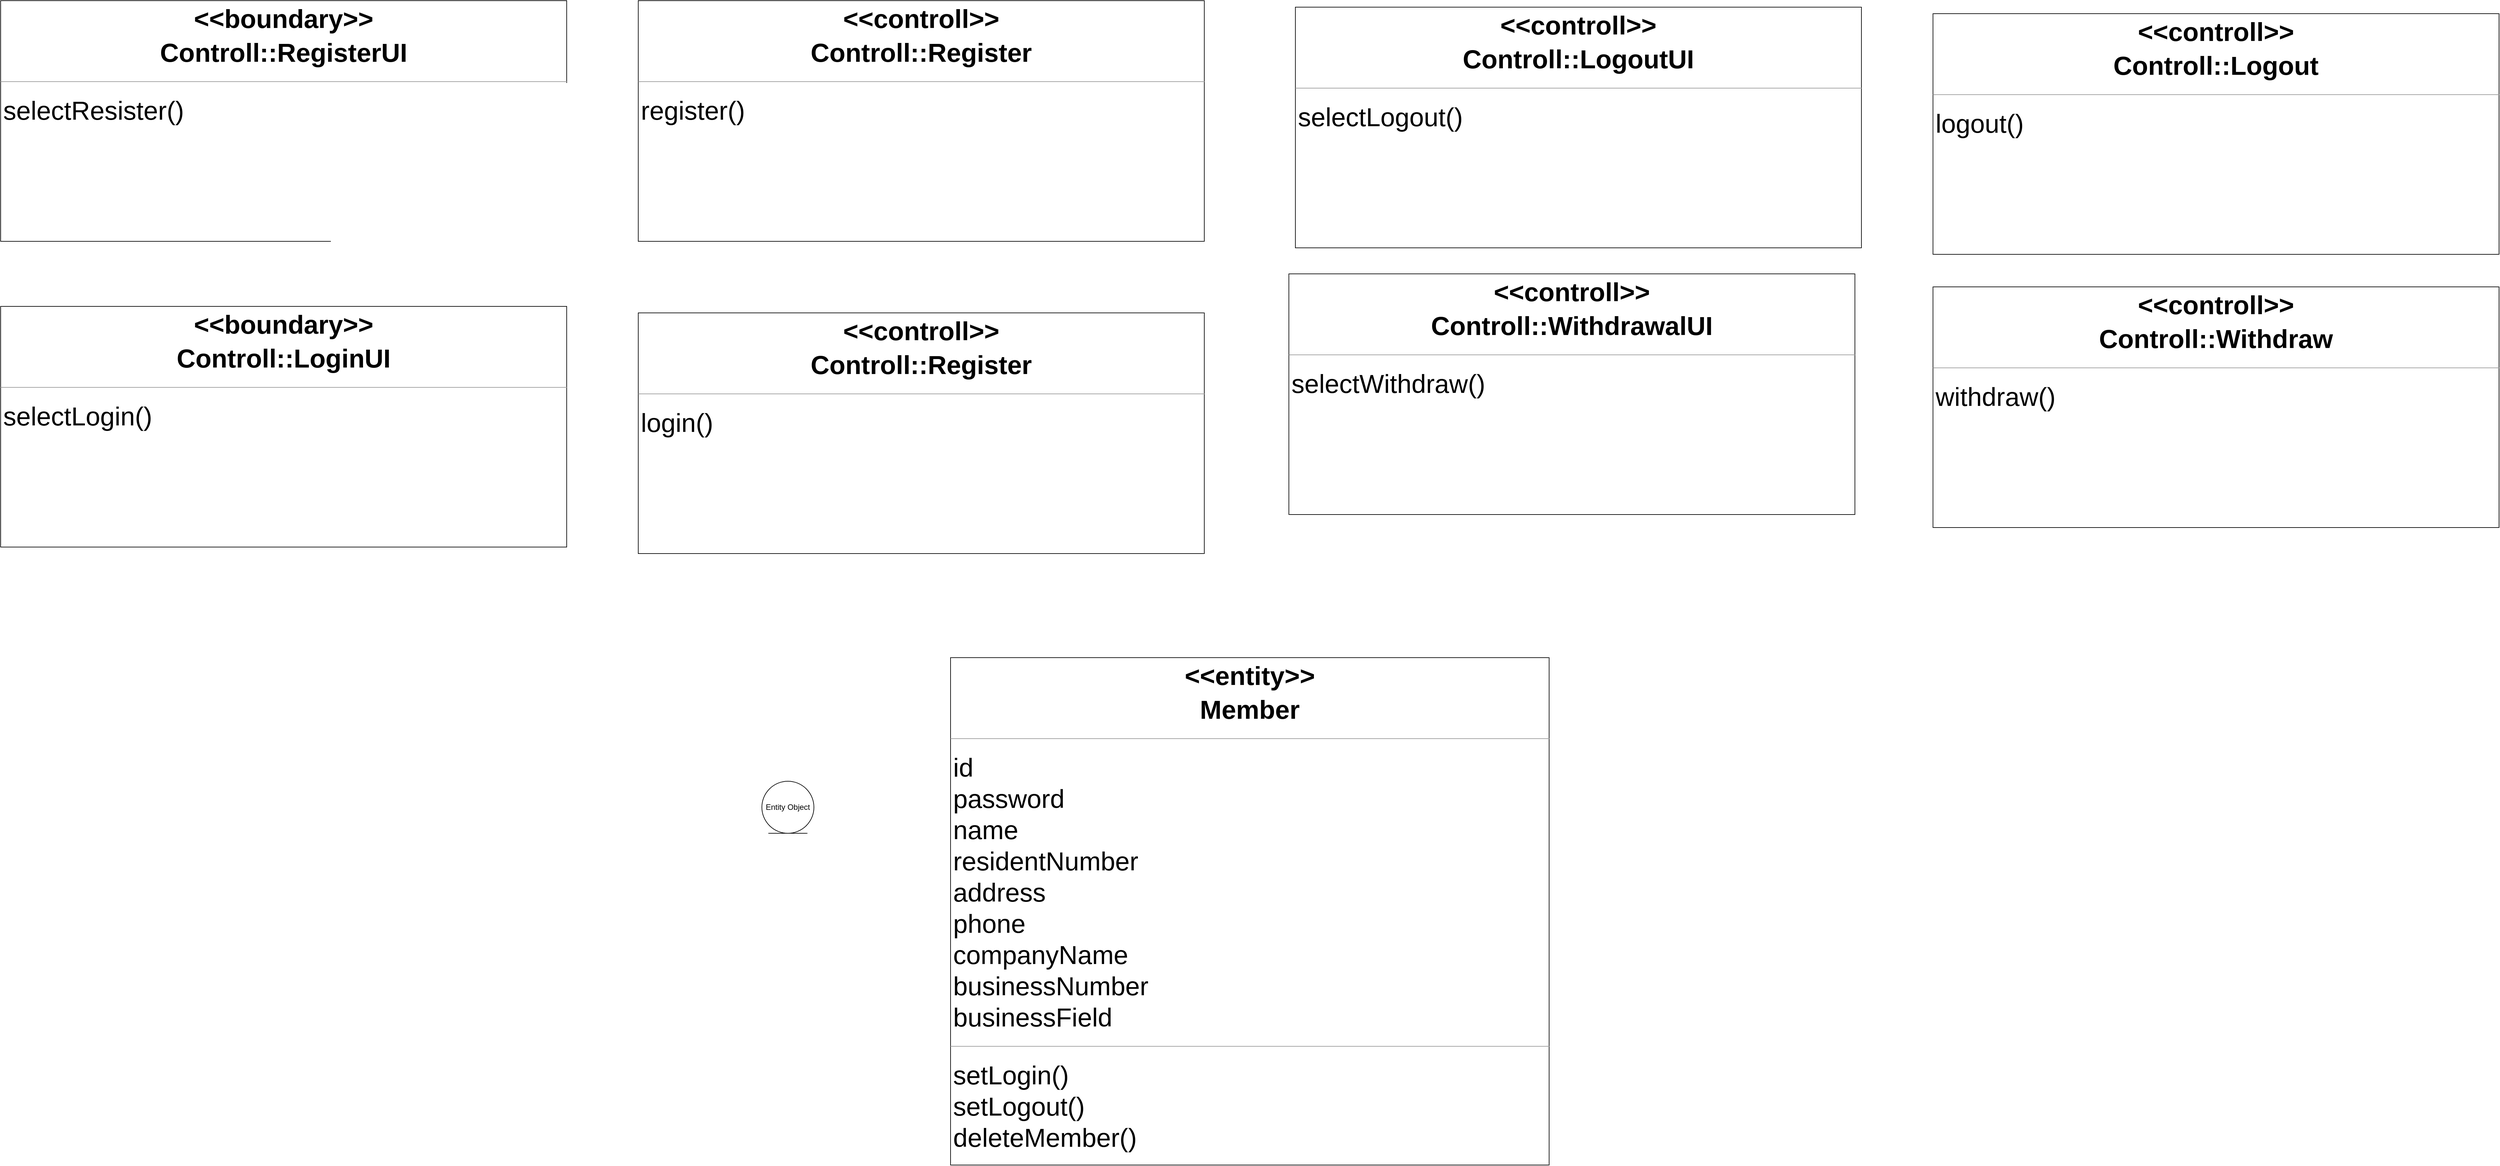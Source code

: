 <mxfile version="21.2.8" type="device">
  <diagram id="C5RBs43oDa-KdzZeNtuy" name="Page-1">
    <mxGraphModel dx="3003" dy="3075" grid="1" gridSize="10" guides="1" tooltips="1" connect="1" arrows="1" fold="1" page="1" pageScale="1" pageWidth="827" pageHeight="1169" math="0" shadow="0">
      <root>
        <mxCell id="WIyWlLk6GJQsqaUBKTNV-0" />
        <mxCell id="WIyWlLk6GJQsqaUBKTNV-1" parent="WIyWlLk6GJQsqaUBKTNV-0" />
        <mxCell id="TTDjhxrWsNiH2mOFPJnT-5" value="&lt;p style=&quot;margin: 4px 0px 0px; text-align: center; font-size: 40px;&quot;&gt;&lt;b style=&quot;&quot;&gt;&lt;font style=&quot;font-size: 40px;&quot;&gt;&amp;lt;&amp;lt;entity&amp;gt;&amp;gt;&lt;/font&gt;&lt;/b&gt;&lt;/p&gt;&lt;p style=&quot;margin: 4px 0px 0px; text-align: center; font-size: 40px;&quot;&gt;&lt;b style=&quot;&quot;&gt;&lt;font style=&quot;font-size: 40px;&quot;&gt;Member&lt;/font&gt;&lt;/b&gt;&lt;/p&gt;&lt;hr style=&quot;font-size: 40px;&quot; size=&quot;1&quot;&gt;&lt;p style=&quot;border-color: var(--border-color); margin: 0px 0px 0px 4px; font-size: 40px;&quot;&gt;&lt;font style=&quot;font-size: 40px;&quot;&gt;id&lt;/font&gt;&lt;/p&gt;&lt;p style=&quot;border-color: var(--border-color); margin: 0px 0px 0px 4px; font-size: 40px;&quot;&gt;&lt;span style=&quot;border-color: var(--border-color);&quot;&gt;&lt;font style=&quot;font-size: 40px;&quot;&gt;password&lt;/font&gt;&lt;/span&gt;&lt;/p&gt;&lt;p style=&quot;border-color: var(--border-color); margin: 0px 0px 0px 4px; font-size: 40px;&quot;&gt;&lt;span style=&quot;border-color: var(--border-color);&quot;&gt;&lt;font style=&quot;font-size: 40px;&quot;&gt;name&lt;/font&gt;&lt;/span&gt;&lt;/p&gt;&lt;p style=&quot;border-color: var(--border-color); margin: 0px 0px 0px 4px; font-size: 40px;&quot;&gt;&lt;span style=&quot;border-color: var(--border-color);&quot;&gt;&lt;font style=&quot;font-size: 40px;&quot;&gt;residentNumber&lt;/font&gt;&lt;/span&gt;&lt;/p&gt;&lt;p style=&quot;border-color: var(--border-color); margin: 0px 0px 0px 4px; font-size: 40px;&quot;&gt;&lt;span style=&quot;border-color: var(--border-color);&quot;&gt;&lt;font style=&quot;font-size: 40px;&quot;&gt;address&lt;/font&gt;&lt;/span&gt;&lt;/p&gt;&lt;p style=&quot;border-color: var(--border-color); margin: 0px 0px 0px 4px; font-size: 40px;&quot;&gt;&lt;span style=&quot;border-color: var(--border-color);&quot;&gt;&lt;font style=&quot;font-size: 40px;&quot;&gt;phone&lt;/font&gt;&lt;/span&gt;&lt;/p&gt;&lt;p style=&quot;border-color: var(--border-color); margin: 0px 0px 0px 4px; font-size: 40px;&quot;&gt;&lt;span style=&quot;border-color: var(--border-color);&quot;&gt;&lt;font style=&quot;font-size: 40px;&quot;&gt;companyName&lt;/font&gt;&lt;/span&gt;&lt;/p&gt;&lt;p style=&quot;border-color: var(--border-color); margin: 0px 0px 0px 4px; font-size: 40px;&quot;&gt;&lt;span style=&quot;border-color: var(--border-color);&quot;&gt;&lt;font style=&quot;font-size: 40px;&quot;&gt;businessNumber&lt;/font&gt;&lt;/span&gt;&lt;/p&gt;&lt;p style=&quot;border-color: var(--border-color); margin: 0px 0px 0px 4px; font-size: 40px;&quot;&gt;&lt;span style=&quot;border-color: var(--border-color);&quot;&gt;&lt;font style=&quot;font-size: 40px;&quot;&gt;businessField&lt;/font&gt;&lt;/span&gt;&lt;/p&gt;&lt;hr style=&quot;font-size: 40px;&quot; size=&quot;1&quot;&gt;&lt;p style=&quot;margin: 0px 0px 0px 4px; font-size: 40px;&quot;&gt;&lt;font style=&quot;font-size: 40px;&quot;&gt;setLogin()&lt;/font&gt;&lt;/p&gt;&lt;p style=&quot;margin: 0px 0px 0px 4px; font-size: 40px;&quot;&gt;&lt;font style=&quot;font-size: 40px;&quot;&gt;setLogout()&lt;/font&gt;&lt;/p&gt;&lt;p style=&quot;margin: 0px 0px 0px 4px; font-size: 40px;&quot;&gt;&lt;font style=&quot;font-size: 40px;&quot;&gt;deleteMember()&lt;/font&gt;&lt;/p&gt;" style="verticalAlign=top;align=left;overflow=fill;fontSize=12;fontFamily=Helvetica;html=1;whiteSpace=wrap;" parent="WIyWlLk6GJQsqaUBKTNV-1" vertex="1">
          <mxGeometry x="2750" y="2000" width="920" height="780" as="geometry" />
        </mxCell>
        <mxCell id="TTDjhxrWsNiH2mOFPJnT-6" value="Control Object" style="ellipse;shape=umlControl;whiteSpace=wrap;html=1;" parent="WIyWlLk6GJQsqaUBKTNV-1" vertex="1">
          <mxGeometry x="3010" y="1640" width="60" height="65" as="geometry" />
        </mxCell>
        <mxCell id="TTDjhxrWsNiH2mOFPJnT-7" value="Boundary Object" style="shape=umlBoundary;whiteSpace=wrap;html=1;" parent="WIyWlLk6GJQsqaUBKTNV-1" vertex="1">
          <mxGeometry x="2010" y="1645" width="70" height="60" as="geometry" />
        </mxCell>
        <mxCell id="TTDjhxrWsNiH2mOFPJnT-9" value="Entity Object" style="ellipse;shape=umlEntity;whiteSpace=wrap;html=1;" parent="WIyWlLk6GJQsqaUBKTNV-1" vertex="1">
          <mxGeometry x="2460" y="2190" width="80" height="80" as="geometry" />
        </mxCell>
        <mxCell id="xT75n4aC4hPQkBySnX-0-0" value="&lt;p style=&quot;margin: 4px 0px 0px; text-align: center; font-size: 40px;&quot;&gt;&lt;b style=&quot;&quot;&gt;&lt;font style=&quot;font-size: 40px;&quot;&gt;&amp;lt;&amp;lt;boundary&amp;gt;&amp;gt;&lt;/font&gt;&lt;/b&gt;&lt;/p&gt;&lt;p style=&quot;margin: 4px 0px 0px; text-align: center; font-size: 40px;&quot;&gt;&lt;b style=&quot;&quot;&gt;&lt;font style=&quot;font-size: 40px;&quot;&gt;Controll::RegisterUI&lt;/font&gt;&lt;/b&gt;&lt;/p&gt;&lt;hr style=&quot;font-size: 40px;&quot; size=&quot;1&quot;&gt;&lt;p style=&quot;margin: 0px 0px 0px 4px; font-size: 40px;&quot;&gt;&lt;/p&gt;&lt;p style=&quot;margin: 0px 0px 0px 4px; font-size: 40px;&quot;&gt;&lt;font style=&quot;font-size: 40px;&quot;&gt;selectResister()&lt;/font&gt;&lt;/p&gt;&lt;p style=&quot;margin: 0px 0px 0px 4px; font-size: 40px;&quot;&gt;&lt;br&gt;&lt;/p&gt;" style="verticalAlign=top;align=left;overflow=fill;fontSize=12;fontFamily=Helvetica;html=1;whiteSpace=wrap;" vertex="1" parent="WIyWlLk6GJQsqaUBKTNV-1">
          <mxGeometry x="1290" y="990" width="870" height="370" as="geometry" />
        </mxCell>
        <mxCell id="xT75n4aC4hPQkBySnX-0-1" value="&lt;p style=&quot;margin: 4px 0px 0px; text-align: center; font-size: 40px;&quot;&gt;&lt;b style=&quot;&quot;&gt;&lt;font style=&quot;font-size: 40px;&quot;&gt;&amp;lt;&amp;lt;controll&amp;gt;&amp;gt;&lt;/font&gt;&lt;/b&gt;&lt;/p&gt;&lt;p style=&quot;margin: 4px 0px 0px; text-align: center; font-size: 40px;&quot;&gt;&lt;b style=&quot;&quot;&gt;&lt;font style=&quot;font-size: 40px;&quot;&gt;Controll::Register&lt;/font&gt;&lt;/b&gt;&lt;/p&gt;&lt;hr style=&quot;font-size: 40px;&quot; size=&quot;1&quot;&gt;&lt;p style=&quot;margin: 0px 0px 0px 4px; font-size: 40px;&quot;&gt;&lt;/p&gt;&lt;p style=&quot;margin: 0px 0px 0px 4px; font-size: 40px;&quot;&gt;&lt;font style=&quot;font-size: 40px;&quot;&gt;register()&lt;/font&gt;&lt;/p&gt;" style="verticalAlign=top;align=left;overflow=fill;fontSize=12;fontFamily=Helvetica;html=1;whiteSpace=wrap;" vertex="1" parent="WIyWlLk6GJQsqaUBKTNV-1">
          <mxGeometry x="2270" y="990" width="870" height="370" as="geometry" />
        </mxCell>
        <mxCell id="xT75n4aC4hPQkBySnX-0-2" value="&lt;p style=&quot;margin: 4px 0px 0px; text-align: center; font-size: 40px;&quot;&gt;&lt;b style=&quot;&quot;&gt;&lt;font style=&quot;font-size: 40px;&quot;&gt;&amp;lt;&amp;lt;boundary&amp;gt;&amp;gt;&lt;/font&gt;&lt;/b&gt;&lt;/p&gt;&lt;p style=&quot;margin: 4px 0px 0px; text-align: center; font-size: 40px;&quot;&gt;&lt;b style=&quot;&quot;&gt;&lt;font style=&quot;font-size: 40px;&quot;&gt;Controll::LoginUI&lt;/font&gt;&lt;/b&gt;&lt;/p&gt;&lt;hr style=&quot;font-size: 40px;&quot; size=&quot;1&quot;&gt;&lt;p style=&quot;margin: 0px 0px 0px 4px; font-size: 40px;&quot;&gt;&lt;/p&gt;&lt;p style=&quot;margin: 0px 0px 0px 4px; font-size: 40px;&quot;&gt;&lt;span style=&quot;background-color: initial;&quot;&gt;selectLogin()&lt;/span&gt;&lt;br&gt;&lt;/p&gt;&lt;p style=&quot;margin: 0px 0px 0px 4px; font-size: 40px;&quot;&gt;&lt;br&gt;&lt;/p&gt;" style="verticalAlign=top;align=left;overflow=fill;fontSize=12;fontFamily=Helvetica;html=1;whiteSpace=wrap;" vertex="1" parent="WIyWlLk6GJQsqaUBKTNV-1">
          <mxGeometry x="1290" y="1460" width="870" height="370" as="geometry" />
        </mxCell>
        <mxCell id="xT75n4aC4hPQkBySnX-0-3" value="&lt;p style=&quot;margin: 4px 0px 0px; text-align: center; font-size: 40px;&quot;&gt;&lt;b style=&quot;&quot;&gt;&lt;font style=&quot;font-size: 40px;&quot;&gt;&amp;lt;&amp;lt;controll&amp;gt;&amp;gt;&lt;/font&gt;&lt;/b&gt;&lt;/p&gt;&lt;p style=&quot;margin: 4px 0px 0px; text-align: center; font-size: 40px;&quot;&gt;&lt;b style=&quot;&quot;&gt;&lt;font style=&quot;font-size: 40px;&quot;&gt;Controll::Register&lt;/font&gt;&lt;/b&gt;&lt;/p&gt;&lt;hr style=&quot;font-size: 40px;&quot; size=&quot;1&quot;&gt;&lt;p style=&quot;margin: 0px 0px 0px 4px; font-size: 40px;&quot;&gt;&lt;/p&gt;&lt;p style=&quot;margin: 0px 0px 0px 4px; font-size: 40px;&quot;&gt;&lt;font style=&quot;font-size: 40px;&quot;&gt;login()&lt;/font&gt;&lt;/p&gt;" style="verticalAlign=top;align=left;overflow=fill;fontSize=12;fontFamily=Helvetica;html=1;whiteSpace=wrap;" vertex="1" parent="WIyWlLk6GJQsqaUBKTNV-1">
          <mxGeometry x="2270" y="1470" width="870" height="370" as="geometry" />
        </mxCell>
        <mxCell id="xT75n4aC4hPQkBySnX-0-4" value="&lt;p style=&quot;margin: 4px 0px 0px; text-align: center; font-size: 40px;&quot;&gt;&lt;b style=&quot;&quot;&gt;&lt;font style=&quot;font-size: 40px;&quot;&gt;&amp;lt;&amp;lt;controll&amp;gt;&amp;gt;&lt;/font&gt;&lt;/b&gt;&lt;/p&gt;&lt;p style=&quot;margin: 4px 0px 0px; text-align: center; font-size: 40px;&quot;&gt;&lt;b style=&quot;&quot;&gt;&lt;font style=&quot;font-size: 40px;&quot;&gt;Controll::LogoutUI&lt;/font&gt;&lt;/b&gt;&lt;/p&gt;&lt;hr style=&quot;font-size: 40px;&quot; size=&quot;1&quot;&gt;&lt;p style=&quot;margin: 0px 0px 0px 4px; font-size: 40px;&quot;&gt;&lt;/p&gt;&lt;p style=&quot;margin: 0px 0px 0px 4px; font-size: 40px;&quot;&gt;&lt;span style=&quot;background-color: initial;&quot;&gt;selectLogout()&lt;/span&gt;&lt;br&gt;&lt;/p&gt;&lt;p style=&quot;margin: 0px 0px 0px 4px; font-size: 40px;&quot;&gt;&lt;br&gt;&lt;/p&gt;" style="verticalAlign=top;align=left;overflow=fill;fontSize=12;fontFamily=Helvetica;html=1;whiteSpace=wrap;" vertex="1" parent="WIyWlLk6GJQsqaUBKTNV-1">
          <mxGeometry x="3280" y="1000" width="870" height="370" as="geometry" />
        </mxCell>
        <mxCell id="xT75n4aC4hPQkBySnX-0-5" value="&lt;p style=&quot;margin: 4px 0px 0px; text-align: center; font-size: 40px;&quot;&gt;&lt;b style=&quot;&quot;&gt;&lt;font style=&quot;font-size: 40px;&quot;&gt;&amp;lt;&amp;lt;controll&amp;gt;&amp;gt;&lt;/font&gt;&lt;/b&gt;&lt;/p&gt;&lt;p style=&quot;margin: 4px 0px 0px; text-align: center; font-size: 40px;&quot;&gt;&lt;b style=&quot;&quot;&gt;&lt;font style=&quot;font-size: 40px;&quot;&gt;Controll::Logout&lt;/font&gt;&lt;/b&gt;&lt;/p&gt;&lt;hr style=&quot;font-size: 40px;&quot; size=&quot;1&quot;&gt;&lt;p style=&quot;margin: 0px 0px 0px 4px; font-size: 40px;&quot;&gt;&lt;/p&gt;&lt;p style=&quot;margin: 0px 0px 0px 4px; font-size: 40px;&quot;&gt;&lt;font style=&quot;font-size: 40px;&quot;&gt;logout()&lt;/font&gt;&lt;/p&gt;" style="verticalAlign=top;align=left;overflow=fill;fontSize=12;fontFamily=Helvetica;html=1;whiteSpace=wrap;" vertex="1" parent="WIyWlLk6GJQsqaUBKTNV-1">
          <mxGeometry x="4260" y="1010" width="870" height="370" as="geometry" />
        </mxCell>
        <mxCell id="xT75n4aC4hPQkBySnX-0-6" value="&lt;p style=&quot;margin: 4px 0px 0px; text-align: center; font-size: 40px;&quot;&gt;&lt;b style=&quot;&quot;&gt;&lt;font style=&quot;font-size: 40px;&quot;&gt;&amp;lt;&amp;lt;controll&amp;gt;&amp;gt;&lt;/font&gt;&lt;/b&gt;&lt;/p&gt;&lt;p style=&quot;margin: 4px 0px 0px; text-align: center; font-size: 40px;&quot;&gt;&lt;b style=&quot;&quot;&gt;&lt;font style=&quot;font-size: 40px;&quot;&gt;Controll::WithdrawalUI&lt;/font&gt;&lt;/b&gt;&lt;/p&gt;&lt;hr style=&quot;font-size: 40px;&quot; size=&quot;1&quot;&gt;&lt;p style=&quot;margin: 0px 0px 0px 4px; font-size: 40px;&quot;&gt;&lt;/p&gt;&lt;p style=&quot;margin: 0px 0px 0px 4px; font-size: 40px;&quot;&gt;selectWithdraw()&lt;br&gt;&lt;/p&gt;&lt;p style=&quot;margin: 0px 0px 0px 4px; font-size: 40px;&quot;&gt;&lt;br&gt;&lt;/p&gt;" style="verticalAlign=top;align=left;overflow=fill;fontSize=12;fontFamily=Helvetica;html=1;whiteSpace=wrap;" vertex="1" parent="WIyWlLk6GJQsqaUBKTNV-1">
          <mxGeometry x="3270" y="1410" width="870" height="370" as="geometry" />
        </mxCell>
        <mxCell id="xT75n4aC4hPQkBySnX-0-7" value="&lt;p style=&quot;margin: 4px 0px 0px; text-align: center; font-size: 40px;&quot;&gt;&lt;b style=&quot;&quot;&gt;&lt;font style=&quot;font-size: 40px;&quot;&gt;&amp;lt;&amp;lt;controll&amp;gt;&amp;gt;&lt;/font&gt;&lt;/b&gt;&lt;/p&gt;&lt;p style=&quot;margin: 4px 0px 0px; text-align: center; font-size: 40px;&quot;&gt;&lt;b style=&quot;&quot;&gt;&lt;font style=&quot;font-size: 40px;&quot;&gt;Controll::Withdraw&lt;/font&gt;&lt;/b&gt;&lt;/p&gt;&lt;hr style=&quot;font-size: 40px;&quot; size=&quot;1&quot;&gt;&lt;p style=&quot;margin: 0px 0px 0px 4px; font-size: 40px;&quot;&gt;&lt;/p&gt;&lt;p style=&quot;margin: 0px 0px 0px 4px; font-size: 40px;&quot;&gt;withdraw()&lt;br&gt;&lt;/p&gt;" style="verticalAlign=top;align=left;overflow=fill;fontSize=12;fontFamily=Helvetica;html=1;whiteSpace=wrap;" vertex="1" parent="WIyWlLk6GJQsqaUBKTNV-1">
          <mxGeometry x="4260" y="1430" width="870" height="370" as="geometry" />
        </mxCell>
      </root>
    </mxGraphModel>
  </diagram>
</mxfile>
